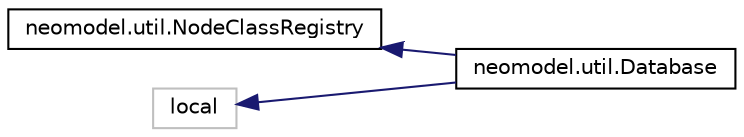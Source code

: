 digraph "Graphical Class Hierarchy"
{
 // LATEX_PDF_SIZE
  edge [fontname="Helvetica",fontsize="10",labelfontname="Helvetica",labelfontsize="10"];
  node [fontname="Helvetica",fontsize="10",shape=record];
  rankdir="LR";
  Node0 [label="neomodel.util.NodeClassRegistry",height=0.2,width=0.4,color="black", fillcolor="white", style="filled",URL="$dd/d6e/classneomodel_1_1util_1_1_node_class_registry.html",tooltip=" "];
  Node0 -> Node1 [dir="back",color="midnightblue",fontsize="10",style="solid",fontname="Helvetica"];
  Node1 [label="neomodel.util.Database",height=0.2,width=0.4,color="black", fillcolor="white", style="filled",URL="$d0/d12/classneomodel_1_1util_1_1_database.html",tooltip=" "];
  Node3798 [label="local",height=0.2,width=0.4,color="grey75", fillcolor="white", style="filled",tooltip=" "];
  Node3798 -> Node1 [dir="back",color="midnightblue",fontsize="10",style="solid",fontname="Helvetica"];
}
